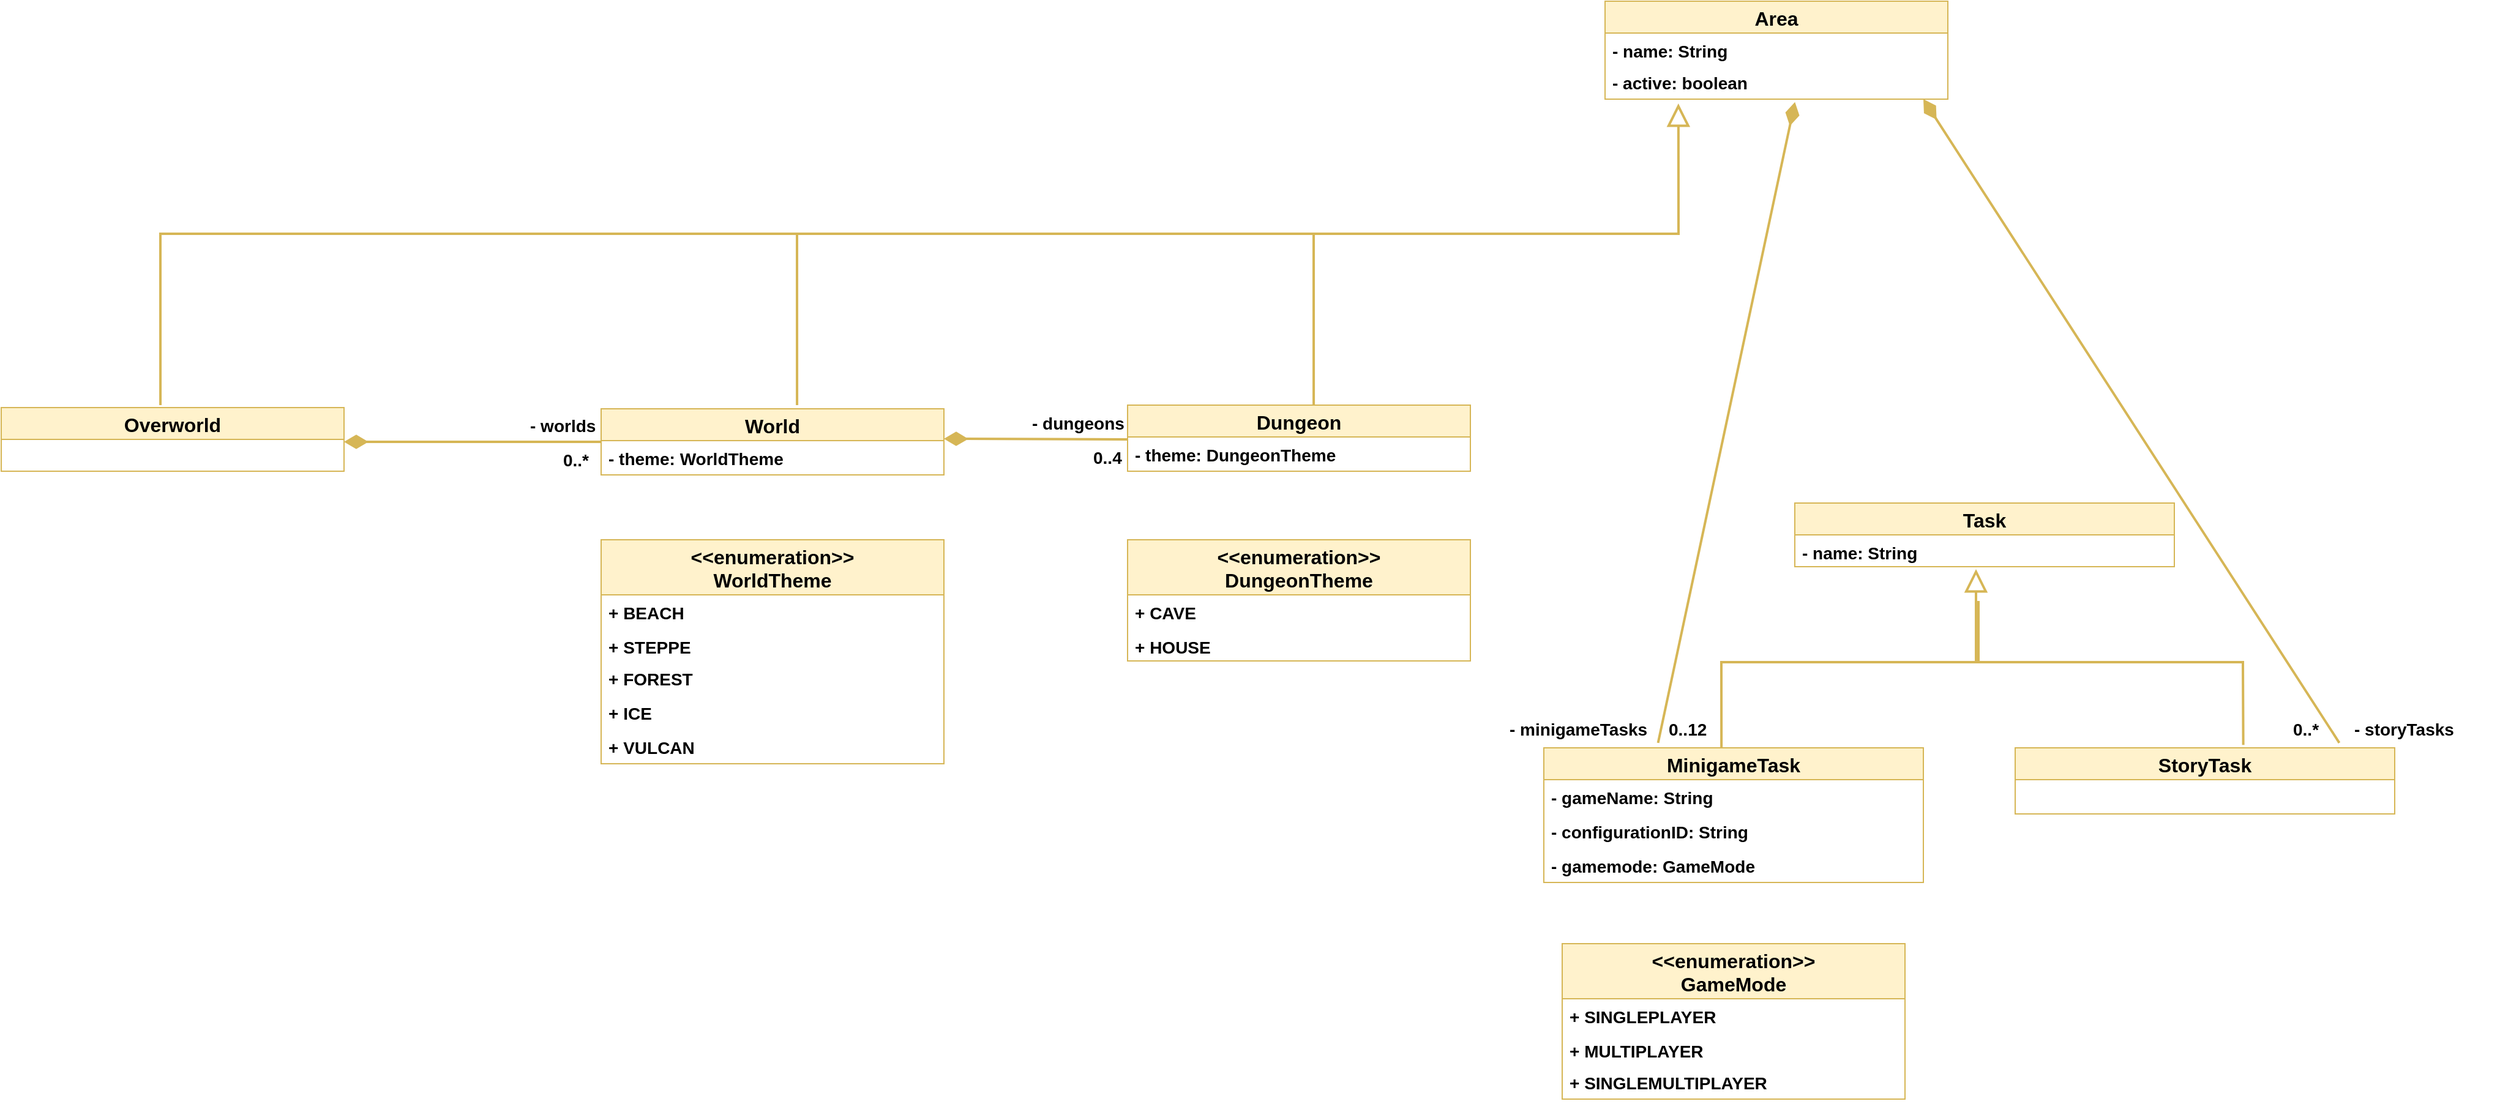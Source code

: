 <mxfile version="20.0.4" type="device"><diagram id="Trhk03IO0cePcJVsCfn0" name="Page-1"><mxGraphModel dx="1422" dy="752" grid="1" gridSize="10" guides="1" tooltips="1" connect="1" arrows="1" fold="1" page="1" pageScale="1" pageWidth="3300" pageHeight="4681" math="0" shadow="0"><root><mxCell id="0"/><mxCell id="1" parent="0"/><mxCell id="BtccCzZOTt9qQ274DKxD-7" value="Overworld" style="swimlane;fontStyle=1;childLayout=stackLayout;horizontal=1;startSize=26;fillColor=#fff2cc;horizontalStack=0;resizeParent=1;resizeParentMax=0;resizeLast=0;collapsible=1;marginBottom=0;strokeColor=#d6b656;fontSize=16;" parent="1" vertex="1"><mxGeometry x="630" y="1092" width="280" height="52" as="geometry"/></mxCell><mxCell id="Ps4X49qzIkRpTnY57xYK-1" value="World" style="swimlane;fontStyle=1;childLayout=stackLayout;horizontal=1;startSize=26;fillColor=#fff2cc;horizontalStack=0;resizeParent=1;resizeParentMax=0;resizeLast=0;collapsible=1;marginBottom=0;strokeColor=#d6b656;fontSize=16;" parent="1" vertex="1"><mxGeometry x="1120" y="1093" width="280" height="54" as="geometry"/></mxCell><mxCell id="x7i12IOn4CMKnLEdm9Hq-22" value="- theme: WorldTheme" style="text;strokeColor=none;fillColor=none;align=left;verticalAlign=top;spacingLeft=4;spacingRight=4;overflow=hidden;rotatable=0;points=[[0,0.5],[1,0.5]];portConstraint=eastwest;fontStyle=1;fontSize=14;" parent="Ps4X49qzIkRpTnY57xYK-1" vertex="1"><mxGeometry y="26" width="280" height="28" as="geometry"/></mxCell><mxCell id="Ps4X49qzIkRpTnY57xYK-7" value="0..*" style="resizable=0;html=1;align=right;verticalAlign=top;labelBackgroundColor=#ffffff;fontSize=14;fontStyle=1" parent="1" connectable="0" vertex="1"><mxGeometry x="1110.0" y="1119.998" as="geometry"/></mxCell><mxCell id="Ps4X49qzIkRpTnY57xYK-9" value="" style="endArrow=none;html=1;endSize=12;startArrow=diamondThin;startSize=14;startFill=1;strokeWidth=2;fontSize=14;fillColor=#fff2cc;strokeColor=#d6b656;endFill=0;fontStyle=1;rounded=0;" parent="1" edge="1"><mxGeometry relative="1" as="geometry"><mxPoint x="910" y="1120" as="sourcePoint"/><mxPoint x="1120" y="1120" as="targetPoint"/><Array as="points"><mxPoint x="1120" y="1120"/></Array></mxGeometry></mxCell><mxCell id="Ps4X49qzIkRpTnY57xYK-14" value="Dungeon" style="swimlane;fontStyle=1;childLayout=stackLayout;horizontal=1;startSize=26;fillColor=#fff2cc;horizontalStack=0;resizeParent=1;resizeParentMax=0;resizeLast=0;collapsible=1;marginBottom=0;strokeColor=#d6b656;fontSize=16;" parent="1" vertex="1"><mxGeometry x="1550" y="1090" width="280" height="54" as="geometry"/></mxCell><mxCell id="x7i12IOn4CMKnLEdm9Hq-25" value="- theme: DungeonTheme" style="text;strokeColor=none;fillColor=none;align=left;verticalAlign=top;spacingLeft=4;spacingRight=4;overflow=hidden;rotatable=0;points=[[0,0.5],[1,0.5]];portConstraint=eastwest;fontStyle=1;fontSize=14;" parent="Ps4X49qzIkRpTnY57xYK-14" vertex="1"><mxGeometry y="26" width="280" height="28" as="geometry"/></mxCell><mxCell id="Ps4X49qzIkRpTnY57xYK-19" value="" style="endArrow=none;html=1;endSize=12;startArrow=diamondThin;startSize=14;startFill=1;strokeWidth=2;fontSize=14;fillColor=#fff2cc;strokeColor=#d6b656;endFill=0;fontStyle=1;rounded=0;" parent="1" edge="1"><mxGeometry relative="1" as="geometry"><mxPoint x="1400" y="1117.5" as="sourcePoint"/><mxPoint x="1550" y="1118" as="targetPoint"/><Array as="points"/></mxGeometry></mxCell><mxCell id="Ps4X49qzIkRpTnY57xYK-20" value="" style="resizable=0;html=1;align=left;verticalAlign=top;labelBackgroundColor=#ffffff;fontSize=14;fontStyle=1" parent="Ps4X49qzIkRpTnY57xYK-19" connectable="0" vertex="1"><mxGeometry x="-1" relative="1" as="geometry"><mxPoint x="10" y="1" as="offset"/></mxGeometry></mxCell><mxCell id="Ps4X49qzIkRpTnY57xYK-21" value="0..4" style="resizable=0;html=1;align=left;verticalAlign=top;labelBackgroundColor=#ffffff;fontSize=14;fontStyle=1" parent="1" connectable="0" vertex="1"><mxGeometry x="1520" y="1118" as="geometry"/></mxCell><mxCell id="Ps4X49qzIkRpTnY57xYK-22" value="&lt;div style=&quot;text-align: right&quot;&gt;&lt;font face=&quot;helvetica&quot;&gt;&lt;span style=&quot;font-size: 14px ; background-color: rgb(255 , 255 , 255)&quot;&gt;&lt;b&gt;- worlds&lt;/b&gt;&lt;/span&gt;&lt;/font&gt;&lt;/div&gt;" style="text;whiteSpace=wrap;html=1;" parent="1" vertex="1"><mxGeometry x="1060" y="1092" width="120" height="30" as="geometry"/></mxCell><mxCell id="Ps4X49qzIkRpTnY57xYK-23" value="&lt;span style=&quot;color: rgb(0 , 0 , 0) ; font-family: &amp;#34;helvetica&amp;#34; ; font-size: 14px ; font-style: normal ; font-weight: 700 ; letter-spacing: normal ; text-align: right ; text-indent: 0px ; text-transform: none ; word-spacing: 0px ; background-color: rgb(255 , 255 , 255) ; display: inline ; float: none&quot;&gt;- dungeons&lt;/span&gt;" style="text;whiteSpace=wrap;html=1;" parent="1" vertex="1"><mxGeometry x="1470" y="1090" width="120" height="30" as="geometry"/></mxCell><mxCell id="Ps4X49qzIkRpTnY57xYK-24" value="Task" style="swimlane;fontStyle=1;childLayout=stackLayout;horizontal=1;startSize=26;fillColor=#fff2cc;horizontalStack=0;resizeParent=1;resizeParentMax=0;resizeLast=0;collapsible=1;marginBottom=0;strokeColor=#d6b656;fontSize=16;" parent="1" vertex="1"><mxGeometry x="2095" y="1170" width="310" height="52" as="geometry"/></mxCell><mxCell id="Ps4X49qzIkRpTnY57xYK-25" value="- name: String " style="text;strokeColor=none;fillColor=none;align=left;verticalAlign=top;spacingLeft=4;spacingRight=4;overflow=hidden;rotatable=0;points=[[0,0.5],[1,0.5]];portConstraint=eastwest;fontStyle=1;fontSize=14;" parent="Ps4X49qzIkRpTnY57xYK-24" vertex="1"><mxGeometry y="26" width="310" height="26" as="geometry"/></mxCell><mxCell id="Ps4X49qzIkRpTnY57xYK-30" value="" style="endArrow=none;html=1;endSize=12;startArrow=diamondThin;startSize=14;startFill=1;strokeWidth=2;fontSize=14;fillColor=#fff2cc;strokeColor=#d6b656;endFill=0;fontStyle=1;rounded=0;exitX=0.554;exitY=1.084;exitDx=0;exitDy=0;exitPerimeter=0;entryX=0.301;entryY=-0.037;entryDx=0;entryDy=0;entryPerimeter=0;" parent="1" source="cu3w6dnSP1I21EYuIZXU-3" target="Ps4X49qzIkRpTnY57xYK-44" edge="1"><mxGeometry relative="1" as="geometry"><mxPoint x="2282" y="1080" as="sourcePoint"/><mxPoint x="1980" y="1360" as="targetPoint"/><Array as="points"/></mxGeometry></mxCell><mxCell id="Ps4X49qzIkRpTnY57xYK-35" value="&lt;span style=&quot;color: rgb(0 , 0 , 0) ; font-family: &amp;#34;helvetica&amp;#34; ; font-size: 14px ; font-style: normal ; font-weight: 700 ; letter-spacing: normal ; text-align: right ; text-indent: 0px ; text-transform: none ; word-spacing: 0px ; background-color: rgb(255 , 255 , 255) ; display: inline ; float: none&quot;&gt;- minigameTasks&lt;/span&gt;" style="text;whiteSpace=wrap;html=1;" parent="1" vertex="1"><mxGeometry x="1860" y="1340" width="120" height="30" as="geometry"/></mxCell><mxCell id="Ps4X49qzIkRpTnY57xYK-43" value="0..12" style="resizable=0;html=1;align=left;verticalAlign=top;labelBackgroundColor=#ffffff;fontSize=14;fontStyle=1" parent="1" connectable="0" vertex="1"><mxGeometry x="1990" y="1340.002" as="geometry"/></mxCell><mxCell id="Ps4X49qzIkRpTnY57xYK-44" value="MinigameTask" style="swimlane;fontStyle=1;childLayout=stackLayout;horizontal=1;startSize=26;fillColor=#fff2cc;horizontalStack=0;resizeParent=1;resizeParentMax=0;resizeLast=0;collapsible=1;marginBottom=0;strokeColor=#d6b656;fontSize=16;" parent="1" vertex="1"><mxGeometry x="1890" y="1370" width="310" height="110" as="geometry"/></mxCell><mxCell id="cu3w6dnSP1I21EYuIZXU-16" value="- gameName: String" style="text;strokeColor=none;fillColor=none;align=left;verticalAlign=top;spacingLeft=4;spacingRight=4;overflow=hidden;rotatable=0;points=[[0,0.5],[1,0.5]];portConstraint=eastwest;fontStyle=1;fontSize=14;" parent="Ps4X49qzIkRpTnY57xYK-44" vertex="1"><mxGeometry y="26" width="310" height="28" as="geometry"/></mxCell><mxCell id="Ps4X49qzIkRpTnY57xYK-46" value="- configurationID: String" style="text;strokeColor=none;fillColor=none;align=left;verticalAlign=top;spacingLeft=4;spacingRight=4;overflow=hidden;rotatable=0;points=[[0,0.5],[1,0.5]];portConstraint=eastwest;fontStyle=1;fontSize=14;" parent="Ps4X49qzIkRpTnY57xYK-44" vertex="1"><mxGeometry y="54" width="310" height="28" as="geometry"/></mxCell><mxCell id="x7i12IOn4CMKnLEdm9Hq-28" value="- gamemode: GameMode" style="text;strokeColor=none;fillColor=none;align=left;verticalAlign=top;spacingLeft=4;spacingRight=4;overflow=hidden;rotatable=0;points=[[0,0.5],[1,0.5]];portConstraint=eastwest;fontStyle=1;fontSize=14;" parent="Ps4X49qzIkRpTnY57xYK-44" vertex="1"><mxGeometry y="82" width="310" height="28" as="geometry"/></mxCell><mxCell id="Ps4X49qzIkRpTnY57xYK-50" value="" style="endArrow=none;html=1;endSize=12;startArrow=block;startSize=14;startFill=0;strokeWidth=2;fontSize=14;fillColor=#fff2cc;strokeColor=#d6b656;endFill=0;fontStyle=1;rounded=0;entryX=0.468;entryY=0;entryDx=0;entryDy=0;entryPerimeter=0;" parent="1" target="Ps4X49qzIkRpTnY57xYK-44" edge="1"><mxGeometry relative="1" as="geometry"><mxPoint x="2243" y="1224" as="sourcePoint"/><mxPoint x="2243" y="1313.998" as="targetPoint"/><Array as="points"><mxPoint x="2243" y="1300"/><mxPoint x="2035" y="1300"/></Array></mxGeometry></mxCell><object label="&lt;&lt;enumeration&gt;&gt;&#xA;WorldTheme" id="rAiVpovg1wDFQcZ0PbbZ-1"><mxCell style="swimlane;fontStyle=1;childLayout=stackLayout;horizontal=1;startSize=45;fillColor=#fff2cc;horizontalStack=0;resizeParent=1;resizeParentMax=0;resizeLast=0;collapsible=1;marginBottom=0;strokeColor=#d6b656;fontSize=16;strokeWidth=1;fixDash=0;autosize=0;expand=1;metaEdit=0;resizeWidth=1;resizeHeight=1;arcSize=15;" parent="1" vertex="1"><mxGeometry x="1120" y="1200" width="280" height="183" as="geometry"><mxRectangle x="1130" y="790" width="170" height="40" as="alternateBounds"/></mxGeometry></mxCell></object><mxCell id="rAiVpovg1wDFQcZ0PbbZ-8" value="+ BEACH" style="text;strokeColor=none;fillColor=none;align=left;verticalAlign=top;spacingLeft=4;spacingRight=4;overflow=hidden;rotatable=0;points=[[0,0.5],[1,0.5]];portConstraint=eastwest;fontStyle=1;fontSize=14;" parent="rAiVpovg1wDFQcZ0PbbZ-1" vertex="1"><mxGeometry y="45" width="280" height="28" as="geometry"/></mxCell><mxCell id="rAiVpovg1wDFQcZ0PbbZ-2" value="+ STEPPE" style="text;strokeColor=none;fillColor=none;align=left;verticalAlign=top;spacingLeft=4;spacingRight=4;overflow=hidden;rotatable=0;points=[[0,0.5],[1,0.5]];portConstraint=eastwest;fontStyle=1;fontSize=14;" parent="rAiVpovg1wDFQcZ0PbbZ-1" vertex="1"><mxGeometry y="73" width="280" height="26" as="geometry"/></mxCell><mxCell id="rAiVpovg1wDFQcZ0PbbZ-3" value="+ FOREST" style="text;strokeColor=none;fillColor=none;align=left;verticalAlign=top;spacingLeft=4;spacingRight=4;overflow=hidden;rotatable=0;points=[[0,0.5],[1,0.5]];portConstraint=eastwest;fontStyle=1;fontSize=14;" parent="rAiVpovg1wDFQcZ0PbbZ-1" vertex="1"><mxGeometry y="99" width="280" height="28" as="geometry"/></mxCell><mxCell id="rAiVpovg1wDFQcZ0PbbZ-10" value="+ ICE" style="text;strokeColor=none;fillColor=none;align=left;verticalAlign=top;spacingLeft=4;spacingRight=4;overflow=hidden;rotatable=0;points=[[0,0.5],[1,0.5]];portConstraint=eastwest;fontStyle=1;fontSize=14;" parent="rAiVpovg1wDFQcZ0PbbZ-1" vertex="1"><mxGeometry y="127" width="280" height="28" as="geometry"/></mxCell><mxCell id="rAiVpovg1wDFQcZ0PbbZ-11" value="+ VULCAN" style="text;strokeColor=none;fillColor=none;align=left;verticalAlign=top;spacingLeft=4;spacingRight=4;overflow=hidden;rotatable=0;points=[[0,0.5],[1,0.5]];portConstraint=eastwest;fontStyle=1;fontSize=14;" parent="rAiVpovg1wDFQcZ0PbbZ-1" vertex="1"><mxGeometry y="155" width="280" height="28" as="geometry"/></mxCell><object label="&lt;&lt;enumeration&gt;&gt;&#xA;DungeonTheme" id="x7i12IOn4CMKnLEdm9Hq-1"><mxCell style="swimlane;fontStyle=1;childLayout=stackLayout;horizontal=1;startSize=45;fillColor=#fff2cc;horizontalStack=0;resizeParent=1;resizeParentMax=0;resizeLast=0;collapsible=1;marginBottom=0;strokeColor=#d6b656;fontSize=16;strokeWidth=1;fixDash=0;autosize=0;expand=1;metaEdit=0;resizeWidth=1;resizeHeight=1;arcSize=15;" parent="1" vertex="1"><mxGeometry x="1550" y="1200" width="280" height="99" as="geometry"><mxRectangle x="1130" y="790" width="170" height="40" as="alternateBounds"/></mxGeometry></mxCell></object><mxCell id="x7i12IOn4CMKnLEdm9Hq-2" value="+ CAVE" style="text;strokeColor=none;fillColor=none;align=left;verticalAlign=top;spacingLeft=4;spacingRight=4;overflow=hidden;rotatable=0;points=[[0,0.5],[1,0.5]];portConstraint=eastwest;fontStyle=1;fontSize=14;" parent="x7i12IOn4CMKnLEdm9Hq-1" vertex="1"><mxGeometry y="45" width="280" height="28" as="geometry"/></mxCell><mxCell id="x7i12IOn4CMKnLEdm9Hq-3" value="+ HOUSE" style="text;strokeColor=none;fillColor=none;align=left;verticalAlign=top;spacingLeft=4;spacingRight=4;overflow=hidden;rotatable=0;points=[[0,0.5],[1,0.5]];portConstraint=eastwest;fontStyle=1;fontSize=14;" parent="x7i12IOn4CMKnLEdm9Hq-1" vertex="1"><mxGeometry y="73" width="280" height="26" as="geometry"/></mxCell><object label="&lt;&lt;enumeration&gt;&gt;&#xA;GameMode" id="x7i12IOn4CMKnLEdm9Hq-9"><mxCell style="swimlane;fontStyle=1;childLayout=stackLayout;horizontal=1;startSize=45;fillColor=#fff2cc;horizontalStack=0;resizeParent=1;resizeParentMax=0;resizeLast=0;collapsible=1;marginBottom=0;strokeColor=#d6b656;fontSize=16;strokeWidth=1;fixDash=0;autosize=0;expand=1;metaEdit=0;resizeWidth=1;resizeHeight=1;arcSize=15;" parent="1" vertex="1"><mxGeometry x="1905" y="1530" width="280" height="127" as="geometry"><mxRectangle x="1130" y="790" width="170" height="40" as="alternateBounds"/></mxGeometry></mxCell></object><mxCell id="x7i12IOn4CMKnLEdm9Hq-10" value="+ SINGLEPLAYER" style="text;strokeColor=none;fillColor=none;align=left;verticalAlign=top;spacingLeft=4;spacingRight=4;overflow=hidden;rotatable=0;points=[[0,0.5],[1,0.5]];portConstraint=eastwest;fontStyle=1;fontSize=14;" parent="x7i12IOn4CMKnLEdm9Hq-9" vertex="1"><mxGeometry y="45" width="280" height="28" as="geometry"/></mxCell><mxCell id="x7i12IOn4CMKnLEdm9Hq-11" value="+ MULTIPLAYER" style="text;strokeColor=none;fillColor=none;align=left;verticalAlign=top;spacingLeft=4;spacingRight=4;overflow=hidden;rotatable=0;points=[[0,0.5],[1,0.5]];portConstraint=eastwest;fontStyle=1;fontSize=14;" parent="x7i12IOn4CMKnLEdm9Hq-9" vertex="1"><mxGeometry y="73" width="280" height="26" as="geometry"/></mxCell><mxCell id="JP8SPb8DGSxvaqi320Ku-2" value="+ SINGLEMULTIPLAYER" style="text;strokeColor=none;fillColor=none;align=left;verticalAlign=top;spacingLeft=4;spacingRight=4;overflow=hidden;rotatable=0;points=[[0,0.5],[1,0.5]];portConstraint=eastwest;fontStyle=1;fontSize=14;" parent="x7i12IOn4CMKnLEdm9Hq-9" vertex="1"><mxGeometry y="99" width="280" height="28" as="geometry"/></mxCell><mxCell id="cu3w6dnSP1I21EYuIZXU-1" value="Area" style="swimlane;fontStyle=1;childLayout=stackLayout;horizontal=1;startSize=26;fillColor=#fff2cc;horizontalStack=0;resizeParent=1;resizeParentMax=0;resizeLast=0;collapsible=1;marginBottom=0;strokeColor=#d6b656;fontSize=16;" parent="1" vertex="1"><mxGeometry x="1940" y="760" width="280" height="80" as="geometry"/></mxCell><mxCell id="cu3w6dnSP1I21EYuIZXU-2" value="- name: String " style="text;strokeColor=none;fillColor=none;align=left;verticalAlign=top;spacingLeft=4;spacingRight=4;overflow=hidden;rotatable=0;points=[[0,0.5],[1,0.5]];portConstraint=eastwest;fontStyle=1;fontSize=14;" parent="cu3w6dnSP1I21EYuIZXU-1" vertex="1"><mxGeometry y="26" width="280" height="26" as="geometry"/></mxCell><mxCell id="cu3w6dnSP1I21EYuIZXU-3" value="- active: boolean" style="text;strokeColor=none;fillColor=none;align=left;verticalAlign=top;spacingLeft=4;spacingRight=4;overflow=hidden;rotatable=0;points=[[0,0.5],[1,0.5]];portConstraint=eastwest;fontStyle=1;fontSize=14;" parent="cu3w6dnSP1I21EYuIZXU-1" vertex="1"><mxGeometry y="52" width="280" height="28" as="geometry"/></mxCell><mxCell id="cu3w6dnSP1I21EYuIZXU-10" value="StoryTask" style="swimlane;fontStyle=1;childLayout=stackLayout;horizontal=1;startSize=26;fillColor=#fff2cc;horizontalStack=0;resizeParent=1;resizeParentMax=0;resizeLast=0;collapsible=1;marginBottom=0;strokeColor=#d6b656;fontSize=16;" parent="1" vertex="1"><mxGeometry x="2275" y="1370" width="310" height="54" as="geometry"/></mxCell><mxCell id="cu3w6dnSP1I21EYuIZXU-13" value="" style="endArrow=none;html=1;endSize=12;startArrow=none;startSize=14;startFill=0;strokeWidth=2;fontSize=14;fillColor=#fff2cc;strokeColor=#d6b656;endFill=0;fontStyle=1;rounded=0;entryX=0.601;entryY=-0.044;entryDx=0;entryDy=0;entryPerimeter=0;" parent="1" target="cu3w6dnSP1I21EYuIZXU-10" edge="1"><mxGeometry relative="1" as="geometry"><mxPoint x="2245" y="1250" as="sourcePoint"/><mxPoint x="2045.08" y="1380" as="targetPoint"/><Array as="points"><mxPoint x="2245" y="1300"/><mxPoint x="2461" y="1300"/></Array></mxGeometry></mxCell><mxCell id="cu3w6dnSP1I21EYuIZXU-14" value="" style="endArrow=none;html=1;endSize=12;startArrow=block;startSize=14;startFill=0;strokeWidth=2;fontSize=14;fillColor=#fff2cc;strokeColor=#d6b656;endFill=0;fontStyle=1;rounded=0;entryX=0.543;entryY=0;entryDx=0;entryDy=0;entryPerimeter=0;exitX=0.214;exitY=1.126;exitDx=0;exitDy=0;exitPerimeter=0;" parent="1" source="cu3w6dnSP1I21EYuIZXU-3" target="Ps4X49qzIkRpTnY57xYK-14" edge="1"><mxGeometry relative="1" as="geometry"><mxPoint x="1858" y="860" as="sourcePoint"/><mxPoint x="1702" y="1080" as="targetPoint"/><Array as="points"><mxPoint x="2000" y="950"/><mxPoint x="1702" y="950"/></Array></mxGeometry></mxCell><mxCell id="cu3w6dnSP1I21EYuIZXU-15" value="" style="endArrow=none;html=1;endSize=12;startArrow=none;startSize=14;startFill=0;strokeWidth=2;fontSize=14;fillColor=#fff2cc;strokeColor=#d6b656;endFill=0;fontStyle=1;rounded=0;entryX=0.543;entryY=0;entryDx=0;entryDy=0;entryPerimeter=0;" parent="1" edge="1"><mxGeometry relative="1" as="geometry"><mxPoint x="1721" y="950" as="sourcePoint"/><mxPoint x="1280.04" y="1090" as="targetPoint"/><Array as="points"><mxPoint x="1436" y="950"/><mxPoint x="1280" y="950"/></Array></mxGeometry></mxCell><mxCell id="cu3w6dnSP1I21EYuIZXU-20" value="0..*" style="resizable=0;html=1;align=left;verticalAlign=top;labelBackgroundColor=#ffffff;fontSize=14;fontStyle=1" parent="1" connectable="0" vertex="1"><mxGeometry x="2500" y="1340.002" as="geometry"/></mxCell><mxCell id="cu3w6dnSP1I21EYuIZXU-21" value="&lt;span style=&quot;color: rgb(0 , 0 , 0) ; font-family: &amp;#34;helvetica&amp;#34; ; font-size: 14px ; font-style: normal ; font-weight: 700 ; letter-spacing: normal ; text-align: right ; text-indent: 0px ; text-transform: none ; word-spacing: 0px ; background-color: rgb(255 , 255 , 255) ; display: inline ; float: none&quot;&gt;- storyTasks&lt;/span&gt;" style="text;whiteSpace=wrap;html=1;" parent="1" vertex="1"><mxGeometry x="2550" y="1340" width="120" height="30" as="geometry"/></mxCell><mxCell id="cu3w6dnSP1I21EYuIZXU-22" value="" style="endArrow=none;html=1;endSize=12;startArrow=diamondThin;startSize=14;startFill=1;strokeWidth=2;fontSize=14;fillColor=#fff2cc;strokeColor=#d6b656;endFill=0;fontStyle=1;rounded=0;exitX=0.84;exitY=1.042;exitDx=0;exitDy=0;exitPerimeter=0;entryX=0.854;entryY=-0.076;entryDx=0;entryDy=0;entryPerimeter=0;" parent="1" target="cu3w6dnSP1I21EYuIZXU-10" edge="1"><mxGeometry relative="1" as="geometry"><mxPoint x="2200.0" y="839.996" as="sourcePoint"/><mxPoint x="2540" y="1360" as="targetPoint"/><Array as="points"/></mxGeometry></mxCell><mxCell id="JP8SPb8DGSxvaqi320Ku-1" value="" style="endArrow=none;html=1;endSize=12;startArrow=none;startSize=14;startFill=0;strokeWidth=2;fontSize=14;fillColor=#fff2cc;strokeColor=#d6b656;endFill=0;fontStyle=1;rounded=0;entryX=0.543;entryY=0;entryDx=0;entryDy=0;entryPerimeter=0;" parent="1" edge="1"><mxGeometry relative="1" as="geometry"><mxPoint x="1290" y="950" as="sourcePoint"/><mxPoint x="760.04" y="1090" as="targetPoint"/><Array as="points"><mxPoint x="916" y="950"/><mxPoint x="760" y="950"/></Array></mxGeometry></mxCell></root></mxGraphModel></diagram></mxfile>